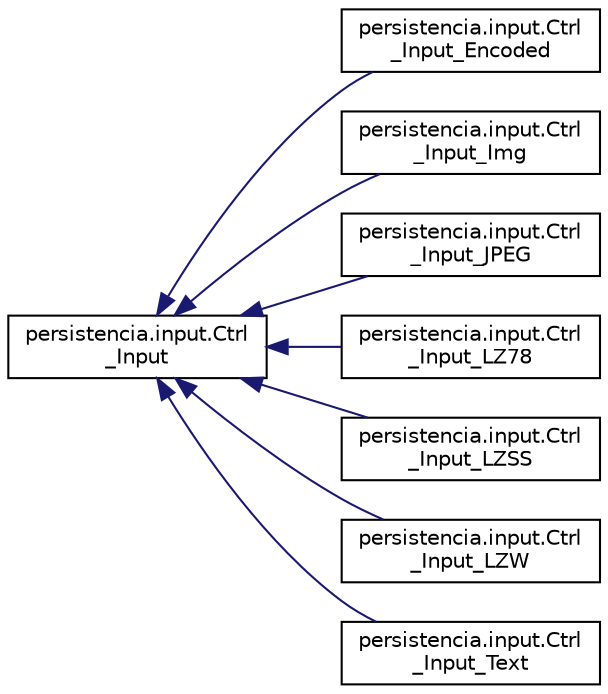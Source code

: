 digraph "Graphical Class Hierarchy"
{
  edge [fontname="Helvetica",fontsize="10",labelfontname="Helvetica",labelfontsize="10"];
  node [fontname="Helvetica",fontsize="10",shape=record];
  rankdir="LR";
  Node0 [label="persistencia.input.Ctrl\l_Input",height=0.2,width=0.4,color="black", fillcolor="white", style="filled",URL="$classpersistencia_1_1input_1_1Ctrl__Input.html",tooltip="Classe de Ctrl_Input. "];
  Node0 -> Node1 [dir="back",color="midnightblue",fontsize="10",style="solid",fontname="Helvetica"];
  Node1 [label="persistencia.input.Ctrl\l_Input_Encoded",height=0.2,width=0.4,color="black", fillcolor="white", style="filled",URL="$classpersistencia_1_1input_1_1Ctrl__Input__Encoded.html",tooltip="Classe Ctrl_Input_Encoded. "];
  Node0 -> Node2 [dir="back",color="midnightblue",fontsize="10",style="solid",fontname="Helvetica"];
  Node2 [label="persistencia.input.Ctrl\l_Input_Img",height=0.2,width=0.4,color="black", fillcolor="white", style="filled",URL="$classpersistencia_1_1input_1_1Ctrl__Input__Img.html",tooltip="Controlador de Input que permet llegir una imatge ppm. "];
  Node0 -> Node3 [dir="back",color="midnightblue",fontsize="10",style="solid",fontname="Helvetica"];
  Node3 [label="persistencia.input.Ctrl\l_Input_JPEG",height=0.2,width=0.4,color="black", fillcolor="white", style="filled",URL="$classpersistencia_1_1input_1_1Ctrl__Input__JPEG.html",tooltip="Classe Ctrl_Input_JPEG. "];
  Node0 -> Node4 [dir="back",color="midnightblue",fontsize="10",style="solid",fontname="Helvetica"];
  Node4 [label="persistencia.input.Ctrl\l_Input_LZ78",height=0.2,width=0.4,color="black", fillcolor="white", style="filled",URL="$classpersistencia_1_1input_1_1Ctrl__Input__LZ78.html",tooltip="Acces a un arxiu comprimit amb LZ78. "];
  Node0 -> Node5 [dir="back",color="midnightblue",fontsize="10",style="solid",fontname="Helvetica"];
  Node5 [label="persistencia.input.Ctrl\l_Input_LZSS",height=0.2,width=0.4,color="black", fillcolor="white", style="filled",URL="$classpersistencia_1_1input_1_1Ctrl__Input__LZSS.html",tooltip="Aquesta és la classe fill del controlador Ctrl_Input. "];
  Node0 -> Node6 [dir="back",color="midnightblue",fontsize="10",style="solid",fontname="Helvetica"];
  Node6 [label="persistencia.input.Ctrl\l_Input_LZW",height=0.2,width=0.4,color="black", fillcolor="white", style="filled",URL="$classpersistencia_1_1input_1_1Ctrl__Input__LZW.html",tooltip="Acces a un arxiu comprimit amb LZW. "];
  Node0 -> Node7 [dir="back",color="midnightblue",fontsize="10",style="solid",fontname="Helvetica"];
  Node7 [label="persistencia.input.Ctrl\l_Input_Text",height=0.2,width=0.4,color="black", fillcolor="white", style="filled",URL="$classpersistencia_1_1input_1_1Ctrl__Input__Text.html",tooltip="Classe de Ctrl_Input_Text. "];
}
